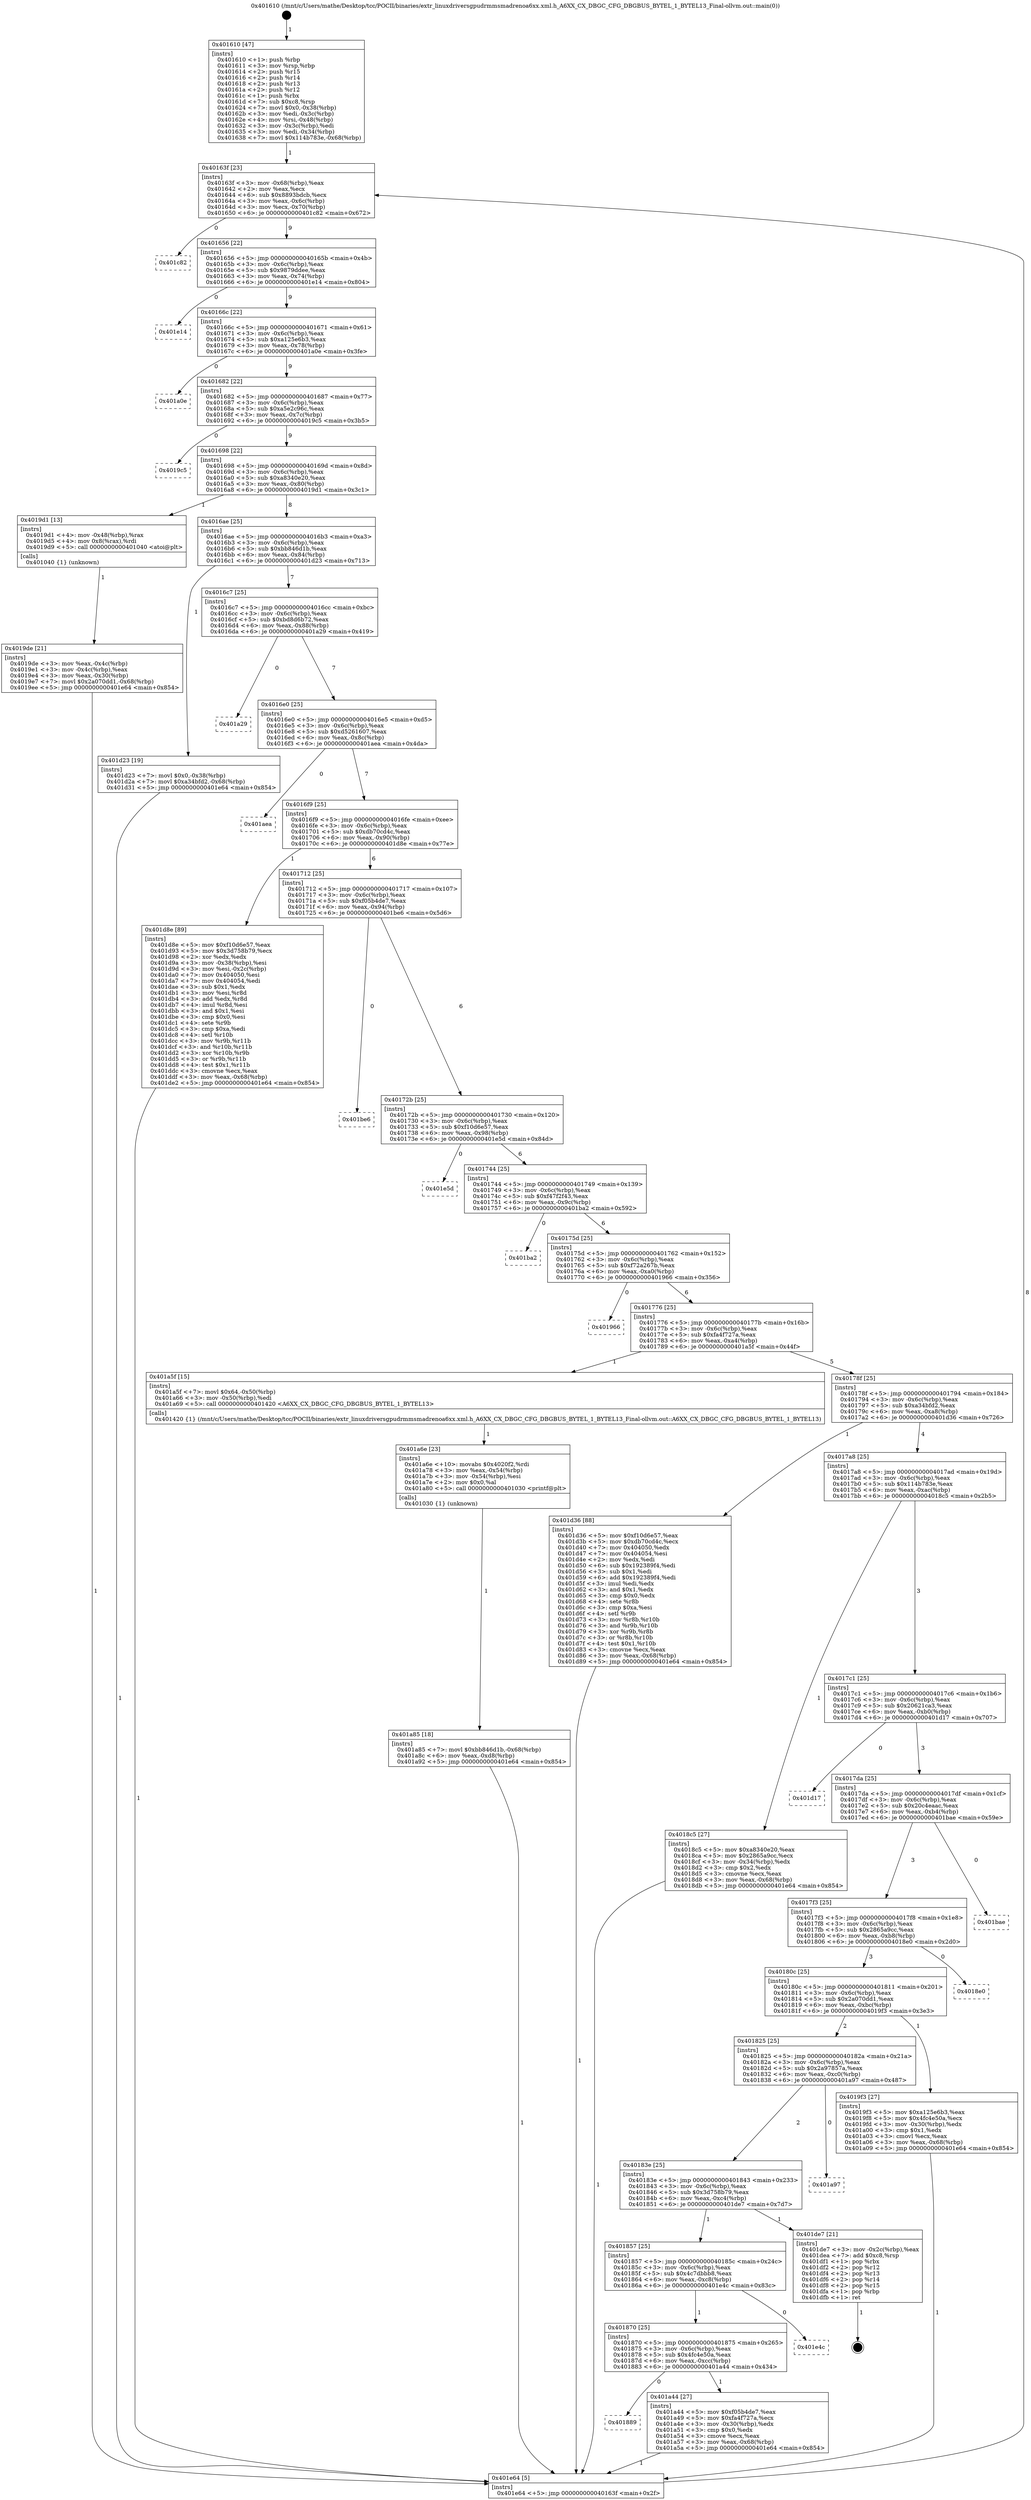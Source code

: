 digraph "0x401610" {
  label = "0x401610 (/mnt/c/Users/mathe/Desktop/tcc/POCII/binaries/extr_linuxdriversgpudrmmsmadrenoa6xx.xml.h_A6XX_CX_DBGC_CFG_DBGBUS_BYTEL_1_BYTEL13_Final-ollvm.out::main(0))"
  labelloc = "t"
  node[shape=record]

  Entry [label="",width=0.3,height=0.3,shape=circle,fillcolor=black,style=filled]
  "0x40163f" [label="{
     0x40163f [23]\l
     | [instrs]\l
     &nbsp;&nbsp;0x40163f \<+3\>: mov -0x68(%rbp),%eax\l
     &nbsp;&nbsp;0x401642 \<+2\>: mov %eax,%ecx\l
     &nbsp;&nbsp;0x401644 \<+6\>: sub $0x8893bdcb,%ecx\l
     &nbsp;&nbsp;0x40164a \<+3\>: mov %eax,-0x6c(%rbp)\l
     &nbsp;&nbsp;0x40164d \<+3\>: mov %ecx,-0x70(%rbp)\l
     &nbsp;&nbsp;0x401650 \<+6\>: je 0000000000401c82 \<main+0x672\>\l
  }"]
  "0x401c82" [label="{
     0x401c82\l
  }", style=dashed]
  "0x401656" [label="{
     0x401656 [22]\l
     | [instrs]\l
     &nbsp;&nbsp;0x401656 \<+5\>: jmp 000000000040165b \<main+0x4b\>\l
     &nbsp;&nbsp;0x40165b \<+3\>: mov -0x6c(%rbp),%eax\l
     &nbsp;&nbsp;0x40165e \<+5\>: sub $0x9879ddee,%eax\l
     &nbsp;&nbsp;0x401663 \<+3\>: mov %eax,-0x74(%rbp)\l
     &nbsp;&nbsp;0x401666 \<+6\>: je 0000000000401e14 \<main+0x804\>\l
  }"]
  Exit [label="",width=0.3,height=0.3,shape=circle,fillcolor=black,style=filled,peripheries=2]
  "0x401e14" [label="{
     0x401e14\l
  }", style=dashed]
  "0x40166c" [label="{
     0x40166c [22]\l
     | [instrs]\l
     &nbsp;&nbsp;0x40166c \<+5\>: jmp 0000000000401671 \<main+0x61\>\l
     &nbsp;&nbsp;0x401671 \<+3\>: mov -0x6c(%rbp),%eax\l
     &nbsp;&nbsp;0x401674 \<+5\>: sub $0xa125e6b3,%eax\l
     &nbsp;&nbsp;0x401679 \<+3\>: mov %eax,-0x78(%rbp)\l
     &nbsp;&nbsp;0x40167c \<+6\>: je 0000000000401a0e \<main+0x3fe\>\l
  }"]
  "0x401a85" [label="{
     0x401a85 [18]\l
     | [instrs]\l
     &nbsp;&nbsp;0x401a85 \<+7\>: movl $0xbb846d1b,-0x68(%rbp)\l
     &nbsp;&nbsp;0x401a8c \<+6\>: mov %eax,-0xd8(%rbp)\l
     &nbsp;&nbsp;0x401a92 \<+5\>: jmp 0000000000401e64 \<main+0x854\>\l
  }"]
  "0x401a0e" [label="{
     0x401a0e\l
  }", style=dashed]
  "0x401682" [label="{
     0x401682 [22]\l
     | [instrs]\l
     &nbsp;&nbsp;0x401682 \<+5\>: jmp 0000000000401687 \<main+0x77\>\l
     &nbsp;&nbsp;0x401687 \<+3\>: mov -0x6c(%rbp),%eax\l
     &nbsp;&nbsp;0x40168a \<+5\>: sub $0xa5e2c96c,%eax\l
     &nbsp;&nbsp;0x40168f \<+3\>: mov %eax,-0x7c(%rbp)\l
     &nbsp;&nbsp;0x401692 \<+6\>: je 00000000004019c5 \<main+0x3b5\>\l
  }"]
  "0x401a6e" [label="{
     0x401a6e [23]\l
     | [instrs]\l
     &nbsp;&nbsp;0x401a6e \<+10\>: movabs $0x4020f2,%rdi\l
     &nbsp;&nbsp;0x401a78 \<+3\>: mov %eax,-0x54(%rbp)\l
     &nbsp;&nbsp;0x401a7b \<+3\>: mov -0x54(%rbp),%esi\l
     &nbsp;&nbsp;0x401a7e \<+2\>: mov $0x0,%al\l
     &nbsp;&nbsp;0x401a80 \<+5\>: call 0000000000401030 \<printf@plt\>\l
     | [calls]\l
     &nbsp;&nbsp;0x401030 \{1\} (unknown)\l
  }"]
  "0x4019c5" [label="{
     0x4019c5\l
  }", style=dashed]
  "0x401698" [label="{
     0x401698 [22]\l
     | [instrs]\l
     &nbsp;&nbsp;0x401698 \<+5\>: jmp 000000000040169d \<main+0x8d\>\l
     &nbsp;&nbsp;0x40169d \<+3\>: mov -0x6c(%rbp),%eax\l
     &nbsp;&nbsp;0x4016a0 \<+5\>: sub $0xa8340e20,%eax\l
     &nbsp;&nbsp;0x4016a5 \<+3\>: mov %eax,-0x80(%rbp)\l
     &nbsp;&nbsp;0x4016a8 \<+6\>: je 00000000004019d1 \<main+0x3c1\>\l
  }"]
  "0x401889" [label="{
     0x401889\l
  }", style=dashed]
  "0x4019d1" [label="{
     0x4019d1 [13]\l
     | [instrs]\l
     &nbsp;&nbsp;0x4019d1 \<+4\>: mov -0x48(%rbp),%rax\l
     &nbsp;&nbsp;0x4019d5 \<+4\>: mov 0x8(%rax),%rdi\l
     &nbsp;&nbsp;0x4019d9 \<+5\>: call 0000000000401040 \<atoi@plt\>\l
     | [calls]\l
     &nbsp;&nbsp;0x401040 \{1\} (unknown)\l
  }"]
  "0x4016ae" [label="{
     0x4016ae [25]\l
     | [instrs]\l
     &nbsp;&nbsp;0x4016ae \<+5\>: jmp 00000000004016b3 \<main+0xa3\>\l
     &nbsp;&nbsp;0x4016b3 \<+3\>: mov -0x6c(%rbp),%eax\l
     &nbsp;&nbsp;0x4016b6 \<+5\>: sub $0xbb846d1b,%eax\l
     &nbsp;&nbsp;0x4016bb \<+6\>: mov %eax,-0x84(%rbp)\l
     &nbsp;&nbsp;0x4016c1 \<+6\>: je 0000000000401d23 \<main+0x713\>\l
  }"]
  "0x401a44" [label="{
     0x401a44 [27]\l
     | [instrs]\l
     &nbsp;&nbsp;0x401a44 \<+5\>: mov $0xf05b4de7,%eax\l
     &nbsp;&nbsp;0x401a49 \<+5\>: mov $0xfa4f727a,%ecx\l
     &nbsp;&nbsp;0x401a4e \<+3\>: mov -0x30(%rbp),%edx\l
     &nbsp;&nbsp;0x401a51 \<+3\>: cmp $0x0,%edx\l
     &nbsp;&nbsp;0x401a54 \<+3\>: cmove %ecx,%eax\l
     &nbsp;&nbsp;0x401a57 \<+3\>: mov %eax,-0x68(%rbp)\l
     &nbsp;&nbsp;0x401a5a \<+5\>: jmp 0000000000401e64 \<main+0x854\>\l
  }"]
  "0x401d23" [label="{
     0x401d23 [19]\l
     | [instrs]\l
     &nbsp;&nbsp;0x401d23 \<+7\>: movl $0x0,-0x38(%rbp)\l
     &nbsp;&nbsp;0x401d2a \<+7\>: movl $0xa34bfd2,-0x68(%rbp)\l
     &nbsp;&nbsp;0x401d31 \<+5\>: jmp 0000000000401e64 \<main+0x854\>\l
  }"]
  "0x4016c7" [label="{
     0x4016c7 [25]\l
     | [instrs]\l
     &nbsp;&nbsp;0x4016c7 \<+5\>: jmp 00000000004016cc \<main+0xbc\>\l
     &nbsp;&nbsp;0x4016cc \<+3\>: mov -0x6c(%rbp),%eax\l
     &nbsp;&nbsp;0x4016cf \<+5\>: sub $0xbd8d6b72,%eax\l
     &nbsp;&nbsp;0x4016d4 \<+6\>: mov %eax,-0x88(%rbp)\l
     &nbsp;&nbsp;0x4016da \<+6\>: je 0000000000401a29 \<main+0x419\>\l
  }"]
  "0x401870" [label="{
     0x401870 [25]\l
     | [instrs]\l
     &nbsp;&nbsp;0x401870 \<+5\>: jmp 0000000000401875 \<main+0x265\>\l
     &nbsp;&nbsp;0x401875 \<+3\>: mov -0x6c(%rbp),%eax\l
     &nbsp;&nbsp;0x401878 \<+5\>: sub $0x4fc4e50a,%eax\l
     &nbsp;&nbsp;0x40187d \<+6\>: mov %eax,-0xcc(%rbp)\l
     &nbsp;&nbsp;0x401883 \<+6\>: je 0000000000401a44 \<main+0x434\>\l
  }"]
  "0x401a29" [label="{
     0x401a29\l
  }", style=dashed]
  "0x4016e0" [label="{
     0x4016e0 [25]\l
     | [instrs]\l
     &nbsp;&nbsp;0x4016e0 \<+5\>: jmp 00000000004016e5 \<main+0xd5\>\l
     &nbsp;&nbsp;0x4016e5 \<+3\>: mov -0x6c(%rbp),%eax\l
     &nbsp;&nbsp;0x4016e8 \<+5\>: sub $0xd5261607,%eax\l
     &nbsp;&nbsp;0x4016ed \<+6\>: mov %eax,-0x8c(%rbp)\l
     &nbsp;&nbsp;0x4016f3 \<+6\>: je 0000000000401aea \<main+0x4da\>\l
  }"]
  "0x401e4c" [label="{
     0x401e4c\l
  }", style=dashed]
  "0x401aea" [label="{
     0x401aea\l
  }", style=dashed]
  "0x4016f9" [label="{
     0x4016f9 [25]\l
     | [instrs]\l
     &nbsp;&nbsp;0x4016f9 \<+5\>: jmp 00000000004016fe \<main+0xee\>\l
     &nbsp;&nbsp;0x4016fe \<+3\>: mov -0x6c(%rbp),%eax\l
     &nbsp;&nbsp;0x401701 \<+5\>: sub $0xdb70cd4c,%eax\l
     &nbsp;&nbsp;0x401706 \<+6\>: mov %eax,-0x90(%rbp)\l
     &nbsp;&nbsp;0x40170c \<+6\>: je 0000000000401d8e \<main+0x77e\>\l
  }"]
  "0x401857" [label="{
     0x401857 [25]\l
     | [instrs]\l
     &nbsp;&nbsp;0x401857 \<+5\>: jmp 000000000040185c \<main+0x24c\>\l
     &nbsp;&nbsp;0x40185c \<+3\>: mov -0x6c(%rbp),%eax\l
     &nbsp;&nbsp;0x40185f \<+5\>: sub $0x4c7dbbb8,%eax\l
     &nbsp;&nbsp;0x401864 \<+6\>: mov %eax,-0xc8(%rbp)\l
     &nbsp;&nbsp;0x40186a \<+6\>: je 0000000000401e4c \<main+0x83c\>\l
  }"]
  "0x401d8e" [label="{
     0x401d8e [89]\l
     | [instrs]\l
     &nbsp;&nbsp;0x401d8e \<+5\>: mov $0xf10d6e57,%eax\l
     &nbsp;&nbsp;0x401d93 \<+5\>: mov $0x3d758b79,%ecx\l
     &nbsp;&nbsp;0x401d98 \<+2\>: xor %edx,%edx\l
     &nbsp;&nbsp;0x401d9a \<+3\>: mov -0x38(%rbp),%esi\l
     &nbsp;&nbsp;0x401d9d \<+3\>: mov %esi,-0x2c(%rbp)\l
     &nbsp;&nbsp;0x401da0 \<+7\>: mov 0x404050,%esi\l
     &nbsp;&nbsp;0x401da7 \<+7\>: mov 0x404054,%edi\l
     &nbsp;&nbsp;0x401dae \<+3\>: sub $0x1,%edx\l
     &nbsp;&nbsp;0x401db1 \<+3\>: mov %esi,%r8d\l
     &nbsp;&nbsp;0x401db4 \<+3\>: add %edx,%r8d\l
     &nbsp;&nbsp;0x401db7 \<+4\>: imul %r8d,%esi\l
     &nbsp;&nbsp;0x401dbb \<+3\>: and $0x1,%esi\l
     &nbsp;&nbsp;0x401dbe \<+3\>: cmp $0x0,%esi\l
     &nbsp;&nbsp;0x401dc1 \<+4\>: sete %r9b\l
     &nbsp;&nbsp;0x401dc5 \<+3\>: cmp $0xa,%edi\l
     &nbsp;&nbsp;0x401dc8 \<+4\>: setl %r10b\l
     &nbsp;&nbsp;0x401dcc \<+3\>: mov %r9b,%r11b\l
     &nbsp;&nbsp;0x401dcf \<+3\>: and %r10b,%r11b\l
     &nbsp;&nbsp;0x401dd2 \<+3\>: xor %r10b,%r9b\l
     &nbsp;&nbsp;0x401dd5 \<+3\>: or %r9b,%r11b\l
     &nbsp;&nbsp;0x401dd8 \<+4\>: test $0x1,%r11b\l
     &nbsp;&nbsp;0x401ddc \<+3\>: cmovne %ecx,%eax\l
     &nbsp;&nbsp;0x401ddf \<+3\>: mov %eax,-0x68(%rbp)\l
     &nbsp;&nbsp;0x401de2 \<+5\>: jmp 0000000000401e64 \<main+0x854\>\l
  }"]
  "0x401712" [label="{
     0x401712 [25]\l
     | [instrs]\l
     &nbsp;&nbsp;0x401712 \<+5\>: jmp 0000000000401717 \<main+0x107\>\l
     &nbsp;&nbsp;0x401717 \<+3\>: mov -0x6c(%rbp),%eax\l
     &nbsp;&nbsp;0x40171a \<+5\>: sub $0xf05b4de7,%eax\l
     &nbsp;&nbsp;0x40171f \<+6\>: mov %eax,-0x94(%rbp)\l
     &nbsp;&nbsp;0x401725 \<+6\>: je 0000000000401be6 \<main+0x5d6\>\l
  }"]
  "0x401de7" [label="{
     0x401de7 [21]\l
     | [instrs]\l
     &nbsp;&nbsp;0x401de7 \<+3\>: mov -0x2c(%rbp),%eax\l
     &nbsp;&nbsp;0x401dea \<+7\>: add $0xc8,%rsp\l
     &nbsp;&nbsp;0x401df1 \<+1\>: pop %rbx\l
     &nbsp;&nbsp;0x401df2 \<+2\>: pop %r12\l
     &nbsp;&nbsp;0x401df4 \<+2\>: pop %r13\l
     &nbsp;&nbsp;0x401df6 \<+2\>: pop %r14\l
     &nbsp;&nbsp;0x401df8 \<+2\>: pop %r15\l
     &nbsp;&nbsp;0x401dfa \<+1\>: pop %rbp\l
     &nbsp;&nbsp;0x401dfb \<+1\>: ret\l
  }"]
  "0x401be6" [label="{
     0x401be6\l
  }", style=dashed]
  "0x40172b" [label="{
     0x40172b [25]\l
     | [instrs]\l
     &nbsp;&nbsp;0x40172b \<+5\>: jmp 0000000000401730 \<main+0x120\>\l
     &nbsp;&nbsp;0x401730 \<+3\>: mov -0x6c(%rbp),%eax\l
     &nbsp;&nbsp;0x401733 \<+5\>: sub $0xf10d6e57,%eax\l
     &nbsp;&nbsp;0x401738 \<+6\>: mov %eax,-0x98(%rbp)\l
     &nbsp;&nbsp;0x40173e \<+6\>: je 0000000000401e5d \<main+0x84d\>\l
  }"]
  "0x40183e" [label="{
     0x40183e [25]\l
     | [instrs]\l
     &nbsp;&nbsp;0x40183e \<+5\>: jmp 0000000000401843 \<main+0x233\>\l
     &nbsp;&nbsp;0x401843 \<+3\>: mov -0x6c(%rbp),%eax\l
     &nbsp;&nbsp;0x401846 \<+5\>: sub $0x3d758b79,%eax\l
     &nbsp;&nbsp;0x40184b \<+6\>: mov %eax,-0xc4(%rbp)\l
     &nbsp;&nbsp;0x401851 \<+6\>: je 0000000000401de7 \<main+0x7d7\>\l
  }"]
  "0x401e5d" [label="{
     0x401e5d\l
  }", style=dashed]
  "0x401744" [label="{
     0x401744 [25]\l
     | [instrs]\l
     &nbsp;&nbsp;0x401744 \<+5\>: jmp 0000000000401749 \<main+0x139\>\l
     &nbsp;&nbsp;0x401749 \<+3\>: mov -0x6c(%rbp),%eax\l
     &nbsp;&nbsp;0x40174c \<+5\>: sub $0xf47f2f43,%eax\l
     &nbsp;&nbsp;0x401751 \<+6\>: mov %eax,-0x9c(%rbp)\l
     &nbsp;&nbsp;0x401757 \<+6\>: je 0000000000401ba2 \<main+0x592\>\l
  }"]
  "0x401a97" [label="{
     0x401a97\l
  }", style=dashed]
  "0x401ba2" [label="{
     0x401ba2\l
  }", style=dashed]
  "0x40175d" [label="{
     0x40175d [25]\l
     | [instrs]\l
     &nbsp;&nbsp;0x40175d \<+5\>: jmp 0000000000401762 \<main+0x152\>\l
     &nbsp;&nbsp;0x401762 \<+3\>: mov -0x6c(%rbp),%eax\l
     &nbsp;&nbsp;0x401765 \<+5\>: sub $0xf72a267b,%eax\l
     &nbsp;&nbsp;0x40176a \<+6\>: mov %eax,-0xa0(%rbp)\l
     &nbsp;&nbsp;0x401770 \<+6\>: je 0000000000401966 \<main+0x356\>\l
  }"]
  "0x401825" [label="{
     0x401825 [25]\l
     | [instrs]\l
     &nbsp;&nbsp;0x401825 \<+5\>: jmp 000000000040182a \<main+0x21a\>\l
     &nbsp;&nbsp;0x40182a \<+3\>: mov -0x6c(%rbp),%eax\l
     &nbsp;&nbsp;0x40182d \<+5\>: sub $0x2a97857a,%eax\l
     &nbsp;&nbsp;0x401832 \<+6\>: mov %eax,-0xc0(%rbp)\l
     &nbsp;&nbsp;0x401838 \<+6\>: je 0000000000401a97 \<main+0x487\>\l
  }"]
  "0x401966" [label="{
     0x401966\l
  }", style=dashed]
  "0x401776" [label="{
     0x401776 [25]\l
     | [instrs]\l
     &nbsp;&nbsp;0x401776 \<+5\>: jmp 000000000040177b \<main+0x16b\>\l
     &nbsp;&nbsp;0x40177b \<+3\>: mov -0x6c(%rbp),%eax\l
     &nbsp;&nbsp;0x40177e \<+5\>: sub $0xfa4f727a,%eax\l
     &nbsp;&nbsp;0x401783 \<+6\>: mov %eax,-0xa4(%rbp)\l
     &nbsp;&nbsp;0x401789 \<+6\>: je 0000000000401a5f \<main+0x44f\>\l
  }"]
  "0x4019f3" [label="{
     0x4019f3 [27]\l
     | [instrs]\l
     &nbsp;&nbsp;0x4019f3 \<+5\>: mov $0xa125e6b3,%eax\l
     &nbsp;&nbsp;0x4019f8 \<+5\>: mov $0x4fc4e50a,%ecx\l
     &nbsp;&nbsp;0x4019fd \<+3\>: mov -0x30(%rbp),%edx\l
     &nbsp;&nbsp;0x401a00 \<+3\>: cmp $0x1,%edx\l
     &nbsp;&nbsp;0x401a03 \<+3\>: cmovl %ecx,%eax\l
     &nbsp;&nbsp;0x401a06 \<+3\>: mov %eax,-0x68(%rbp)\l
     &nbsp;&nbsp;0x401a09 \<+5\>: jmp 0000000000401e64 \<main+0x854\>\l
  }"]
  "0x401a5f" [label="{
     0x401a5f [15]\l
     | [instrs]\l
     &nbsp;&nbsp;0x401a5f \<+7\>: movl $0x64,-0x50(%rbp)\l
     &nbsp;&nbsp;0x401a66 \<+3\>: mov -0x50(%rbp),%edi\l
     &nbsp;&nbsp;0x401a69 \<+5\>: call 0000000000401420 \<A6XX_CX_DBGC_CFG_DBGBUS_BYTEL_1_BYTEL13\>\l
     | [calls]\l
     &nbsp;&nbsp;0x401420 \{1\} (/mnt/c/Users/mathe/Desktop/tcc/POCII/binaries/extr_linuxdriversgpudrmmsmadrenoa6xx.xml.h_A6XX_CX_DBGC_CFG_DBGBUS_BYTEL_1_BYTEL13_Final-ollvm.out::A6XX_CX_DBGC_CFG_DBGBUS_BYTEL_1_BYTEL13)\l
  }"]
  "0x40178f" [label="{
     0x40178f [25]\l
     | [instrs]\l
     &nbsp;&nbsp;0x40178f \<+5\>: jmp 0000000000401794 \<main+0x184\>\l
     &nbsp;&nbsp;0x401794 \<+3\>: mov -0x6c(%rbp),%eax\l
     &nbsp;&nbsp;0x401797 \<+5\>: sub $0xa34bfd2,%eax\l
     &nbsp;&nbsp;0x40179c \<+6\>: mov %eax,-0xa8(%rbp)\l
     &nbsp;&nbsp;0x4017a2 \<+6\>: je 0000000000401d36 \<main+0x726\>\l
  }"]
  "0x40180c" [label="{
     0x40180c [25]\l
     | [instrs]\l
     &nbsp;&nbsp;0x40180c \<+5\>: jmp 0000000000401811 \<main+0x201\>\l
     &nbsp;&nbsp;0x401811 \<+3\>: mov -0x6c(%rbp),%eax\l
     &nbsp;&nbsp;0x401814 \<+5\>: sub $0x2a070dd1,%eax\l
     &nbsp;&nbsp;0x401819 \<+6\>: mov %eax,-0xbc(%rbp)\l
     &nbsp;&nbsp;0x40181f \<+6\>: je 00000000004019f3 \<main+0x3e3\>\l
  }"]
  "0x401d36" [label="{
     0x401d36 [88]\l
     | [instrs]\l
     &nbsp;&nbsp;0x401d36 \<+5\>: mov $0xf10d6e57,%eax\l
     &nbsp;&nbsp;0x401d3b \<+5\>: mov $0xdb70cd4c,%ecx\l
     &nbsp;&nbsp;0x401d40 \<+7\>: mov 0x404050,%edx\l
     &nbsp;&nbsp;0x401d47 \<+7\>: mov 0x404054,%esi\l
     &nbsp;&nbsp;0x401d4e \<+2\>: mov %edx,%edi\l
     &nbsp;&nbsp;0x401d50 \<+6\>: sub $0x192389f4,%edi\l
     &nbsp;&nbsp;0x401d56 \<+3\>: sub $0x1,%edi\l
     &nbsp;&nbsp;0x401d59 \<+6\>: add $0x192389f4,%edi\l
     &nbsp;&nbsp;0x401d5f \<+3\>: imul %edi,%edx\l
     &nbsp;&nbsp;0x401d62 \<+3\>: and $0x1,%edx\l
     &nbsp;&nbsp;0x401d65 \<+3\>: cmp $0x0,%edx\l
     &nbsp;&nbsp;0x401d68 \<+4\>: sete %r8b\l
     &nbsp;&nbsp;0x401d6c \<+3\>: cmp $0xa,%esi\l
     &nbsp;&nbsp;0x401d6f \<+4\>: setl %r9b\l
     &nbsp;&nbsp;0x401d73 \<+3\>: mov %r8b,%r10b\l
     &nbsp;&nbsp;0x401d76 \<+3\>: and %r9b,%r10b\l
     &nbsp;&nbsp;0x401d79 \<+3\>: xor %r9b,%r8b\l
     &nbsp;&nbsp;0x401d7c \<+3\>: or %r8b,%r10b\l
     &nbsp;&nbsp;0x401d7f \<+4\>: test $0x1,%r10b\l
     &nbsp;&nbsp;0x401d83 \<+3\>: cmovne %ecx,%eax\l
     &nbsp;&nbsp;0x401d86 \<+3\>: mov %eax,-0x68(%rbp)\l
     &nbsp;&nbsp;0x401d89 \<+5\>: jmp 0000000000401e64 \<main+0x854\>\l
  }"]
  "0x4017a8" [label="{
     0x4017a8 [25]\l
     | [instrs]\l
     &nbsp;&nbsp;0x4017a8 \<+5\>: jmp 00000000004017ad \<main+0x19d\>\l
     &nbsp;&nbsp;0x4017ad \<+3\>: mov -0x6c(%rbp),%eax\l
     &nbsp;&nbsp;0x4017b0 \<+5\>: sub $0x114b783e,%eax\l
     &nbsp;&nbsp;0x4017b5 \<+6\>: mov %eax,-0xac(%rbp)\l
     &nbsp;&nbsp;0x4017bb \<+6\>: je 00000000004018c5 \<main+0x2b5\>\l
  }"]
  "0x4018e0" [label="{
     0x4018e0\l
  }", style=dashed]
  "0x4018c5" [label="{
     0x4018c5 [27]\l
     | [instrs]\l
     &nbsp;&nbsp;0x4018c5 \<+5\>: mov $0xa8340e20,%eax\l
     &nbsp;&nbsp;0x4018ca \<+5\>: mov $0x2865a9cc,%ecx\l
     &nbsp;&nbsp;0x4018cf \<+3\>: mov -0x34(%rbp),%edx\l
     &nbsp;&nbsp;0x4018d2 \<+3\>: cmp $0x2,%edx\l
     &nbsp;&nbsp;0x4018d5 \<+3\>: cmovne %ecx,%eax\l
     &nbsp;&nbsp;0x4018d8 \<+3\>: mov %eax,-0x68(%rbp)\l
     &nbsp;&nbsp;0x4018db \<+5\>: jmp 0000000000401e64 \<main+0x854\>\l
  }"]
  "0x4017c1" [label="{
     0x4017c1 [25]\l
     | [instrs]\l
     &nbsp;&nbsp;0x4017c1 \<+5\>: jmp 00000000004017c6 \<main+0x1b6\>\l
     &nbsp;&nbsp;0x4017c6 \<+3\>: mov -0x6c(%rbp),%eax\l
     &nbsp;&nbsp;0x4017c9 \<+5\>: sub $0x20621ca3,%eax\l
     &nbsp;&nbsp;0x4017ce \<+6\>: mov %eax,-0xb0(%rbp)\l
     &nbsp;&nbsp;0x4017d4 \<+6\>: je 0000000000401d17 \<main+0x707\>\l
  }"]
  "0x401e64" [label="{
     0x401e64 [5]\l
     | [instrs]\l
     &nbsp;&nbsp;0x401e64 \<+5\>: jmp 000000000040163f \<main+0x2f\>\l
  }"]
  "0x401610" [label="{
     0x401610 [47]\l
     | [instrs]\l
     &nbsp;&nbsp;0x401610 \<+1\>: push %rbp\l
     &nbsp;&nbsp;0x401611 \<+3\>: mov %rsp,%rbp\l
     &nbsp;&nbsp;0x401614 \<+2\>: push %r15\l
     &nbsp;&nbsp;0x401616 \<+2\>: push %r14\l
     &nbsp;&nbsp;0x401618 \<+2\>: push %r13\l
     &nbsp;&nbsp;0x40161a \<+2\>: push %r12\l
     &nbsp;&nbsp;0x40161c \<+1\>: push %rbx\l
     &nbsp;&nbsp;0x40161d \<+7\>: sub $0xc8,%rsp\l
     &nbsp;&nbsp;0x401624 \<+7\>: movl $0x0,-0x38(%rbp)\l
     &nbsp;&nbsp;0x40162b \<+3\>: mov %edi,-0x3c(%rbp)\l
     &nbsp;&nbsp;0x40162e \<+4\>: mov %rsi,-0x48(%rbp)\l
     &nbsp;&nbsp;0x401632 \<+3\>: mov -0x3c(%rbp),%edi\l
     &nbsp;&nbsp;0x401635 \<+3\>: mov %edi,-0x34(%rbp)\l
     &nbsp;&nbsp;0x401638 \<+7\>: movl $0x114b783e,-0x68(%rbp)\l
  }"]
  "0x4019de" [label="{
     0x4019de [21]\l
     | [instrs]\l
     &nbsp;&nbsp;0x4019de \<+3\>: mov %eax,-0x4c(%rbp)\l
     &nbsp;&nbsp;0x4019e1 \<+3\>: mov -0x4c(%rbp),%eax\l
     &nbsp;&nbsp;0x4019e4 \<+3\>: mov %eax,-0x30(%rbp)\l
     &nbsp;&nbsp;0x4019e7 \<+7\>: movl $0x2a070dd1,-0x68(%rbp)\l
     &nbsp;&nbsp;0x4019ee \<+5\>: jmp 0000000000401e64 \<main+0x854\>\l
  }"]
  "0x4017f3" [label="{
     0x4017f3 [25]\l
     | [instrs]\l
     &nbsp;&nbsp;0x4017f3 \<+5\>: jmp 00000000004017f8 \<main+0x1e8\>\l
     &nbsp;&nbsp;0x4017f8 \<+3\>: mov -0x6c(%rbp),%eax\l
     &nbsp;&nbsp;0x4017fb \<+5\>: sub $0x2865a9cc,%eax\l
     &nbsp;&nbsp;0x401800 \<+6\>: mov %eax,-0xb8(%rbp)\l
     &nbsp;&nbsp;0x401806 \<+6\>: je 00000000004018e0 \<main+0x2d0\>\l
  }"]
  "0x401d17" [label="{
     0x401d17\l
  }", style=dashed]
  "0x4017da" [label="{
     0x4017da [25]\l
     | [instrs]\l
     &nbsp;&nbsp;0x4017da \<+5\>: jmp 00000000004017df \<main+0x1cf\>\l
     &nbsp;&nbsp;0x4017df \<+3\>: mov -0x6c(%rbp),%eax\l
     &nbsp;&nbsp;0x4017e2 \<+5\>: sub $0x20c4eaac,%eax\l
     &nbsp;&nbsp;0x4017e7 \<+6\>: mov %eax,-0xb4(%rbp)\l
     &nbsp;&nbsp;0x4017ed \<+6\>: je 0000000000401bae \<main+0x59e\>\l
  }"]
  "0x401bae" [label="{
     0x401bae\l
  }", style=dashed]
  Entry -> "0x401610" [label=" 1"]
  "0x40163f" -> "0x401c82" [label=" 0"]
  "0x40163f" -> "0x401656" [label=" 9"]
  "0x401de7" -> Exit [label=" 1"]
  "0x401656" -> "0x401e14" [label=" 0"]
  "0x401656" -> "0x40166c" [label=" 9"]
  "0x401d8e" -> "0x401e64" [label=" 1"]
  "0x40166c" -> "0x401a0e" [label=" 0"]
  "0x40166c" -> "0x401682" [label=" 9"]
  "0x401d36" -> "0x401e64" [label=" 1"]
  "0x401682" -> "0x4019c5" [label=" 0"]
  "0x401682" -> "0x401698" [label=" 9"]
  "0x401d23" -> "0x401e64" [label=" 1"]
  "0x401698" -> "0x4019d1" [label=" 1"]
  "0x401698" -> "0x4016ae" [label=" 8"]
  "0x401a85" -> "0x401e64" [label=" 1"]
  "0x4016ae" -> "0x401d23" [label=" 1"]
  "0x4016ae" -> "0x4016c7" [label=" 7"]
  "0x401a6e" -> "0x401a85" [label=" 1"]
  "0x4016c7" -> "0x401a29" [label=" 0"]
  "0x4016c7" -> "0x4016e0" [label=" 7"]
  "0x401a44" -> "0x401e64" [label=" 1"]
  "0x4016e0" -> "0x401aea" [label=" 0"]
  "0x4016e0" -> "0x4016f9" [label=" 7"]
  "0x401870" -> "0x401889" [label=" 0"]
  "0x4016f9" -> "0x401d8e" [label=" 1"]
  "0x4016f9" -> "0x401712" [label=" 6"]
  "0x401a5f" -> "0x401a6e" [label=" 1"]
  "0x401712" -> "0x401be6" [label=" 0"]
  "0x401712" -> "0x40172b" [label=" 6"]
  "0x401857" -> "0x401870" [label=" 1"]
  "0x40172b" -> "0x401e5d" [label=" 0"]
  "0x40172b" -> "0x401744" [label=" 6"]
  "0x401870" -> "0x401a44" [label=" 1"]
  "0x401744" -> "0x401ba2" [label=" 0"]
  "0x401744" -> "0x40175d" [label=" 6"]
  "0x40183e" -> "0x401857" [label=" 1"]
  "0x40175d" -> "0x401966" [label=" 0"]
  "0x40175d" -> "0x401776" [label=" 6"]
  "0x401857" -> "0x401e4c" [label=" 0"]
  "0x401776" -> "0x401a5f" [label=" 1"]
  "0x401776" -> "0x40178f" [label=" 5"]
  "0x401825" -> "0x40183e" [label=" 2"]
  "0x40178f" -> "0x401d36" [label=" 1"]
  "0x40178f" -> "0x4017a8" [label=" 4"]
  "0x40183e" -> "0x401de7" [label=" 1"]
  "0x4017a8" -> "0x4018c5" [label=" 1"]
  "0x4017a8" -> "0x4017c1" [label=" 3"]
  "0x4018c5" -> "0x401e64" [label=" 1"]
  "0x401610" -> "0x40163f" [label=" 1"]
  "0x401e64" -> "0x40163f" [label=" 8"]
  "0x4019d1" -> "0x4019de" [label=" 1"]
  "0x4019de" -> "0x401e64" [label=" 1"]
  "0x4019f3" -> "0x401e64" [label=" 1"]
  "0x4017c1" -> "0x401d17" [label=" 0"]
  "0x4017c1" -> "0x4017da" [label=" 3"]
  "0x40180c" -> "0x4019f3" [label=" 1"]
  "0x4017da" -> "0x401bae" [label=" 0"]
  "0x4017da" -> "0x4017f3" [label=" 3"]
  "0x40180c" -> "0x401825" [label=" 2"]
  "0x4017f3" -> "0x4018e0" [label=" 0"]
  "0x4017f3" -> "0x40180c" [label=" 3"]
  "0x401825" -> "0x401a97" [label=" 0"]
}
